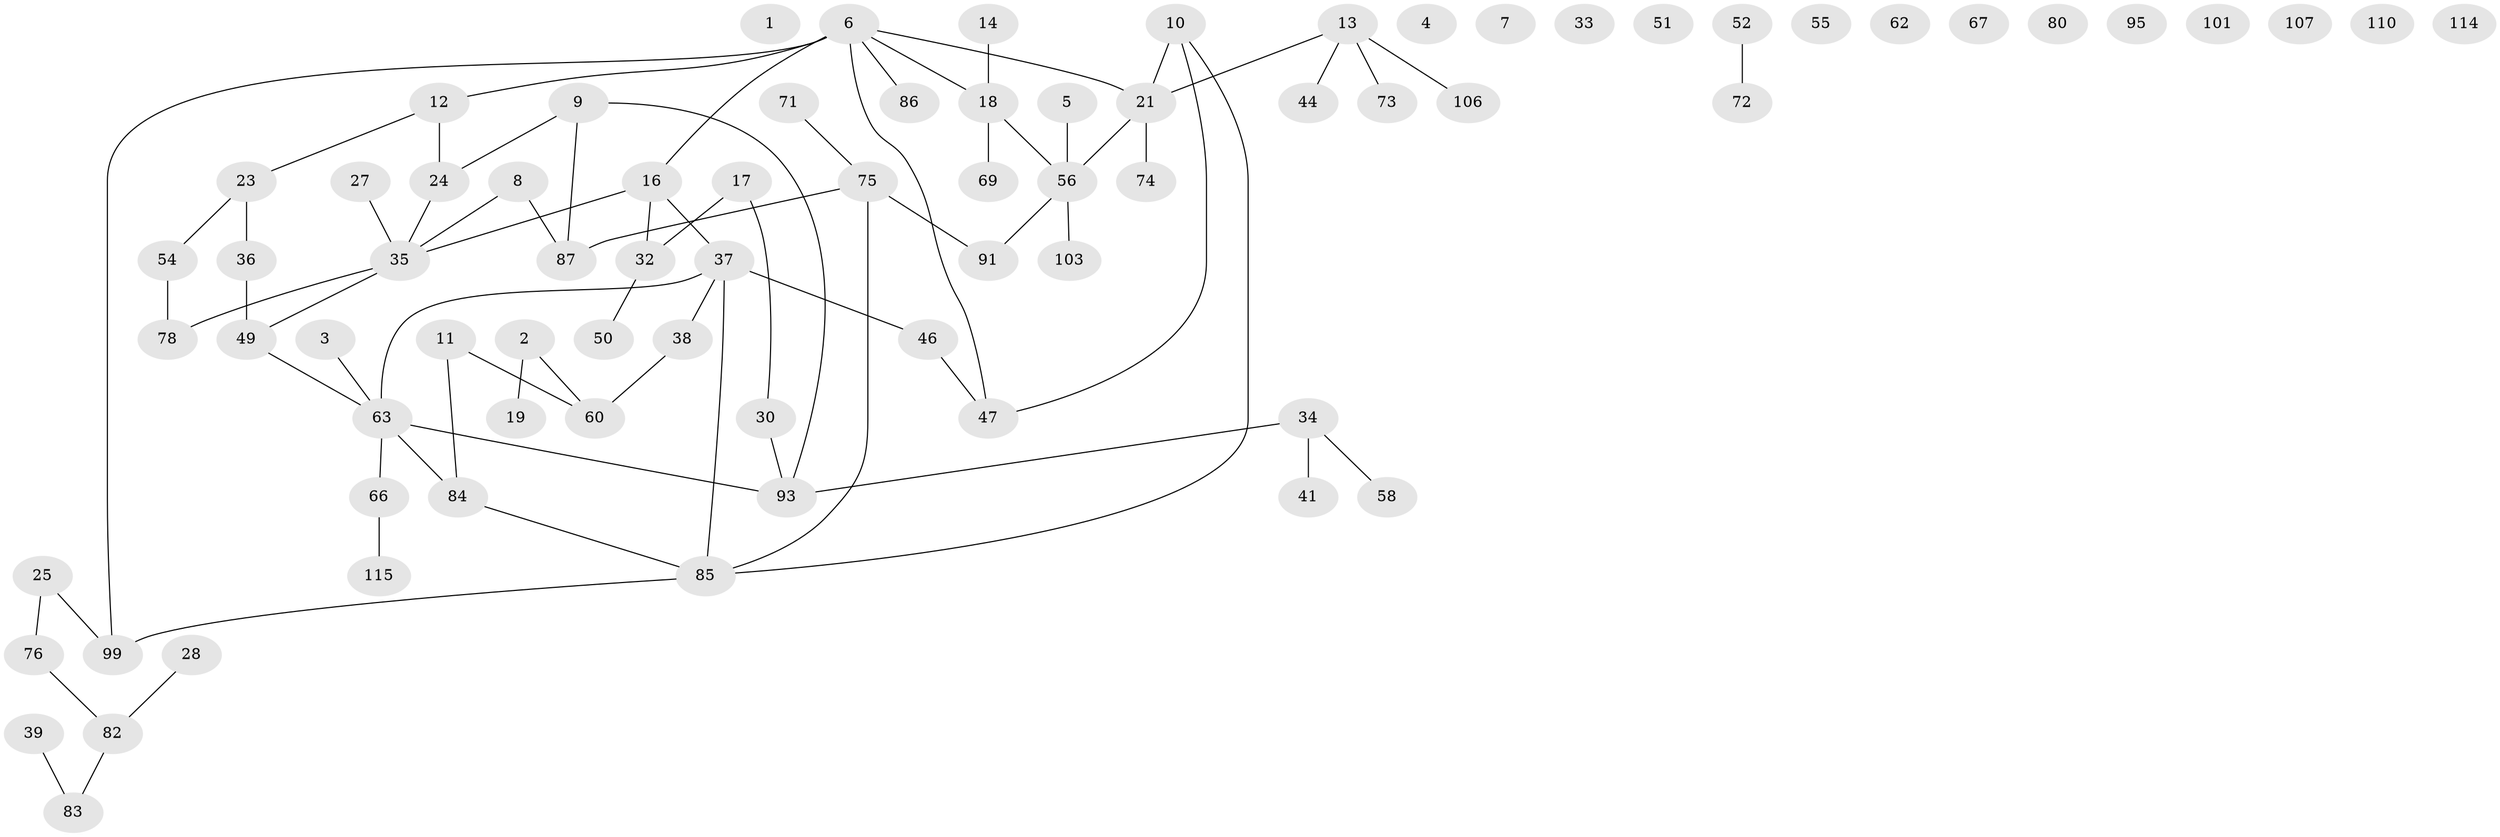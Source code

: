 // Generated by graph-tools (version 1.1) at 2025/23/03/03/25 07:23:25]
// undirected, 76 vertices, 76 edges
graph export_dot {
graph [start="1"]
  node [color=gray90,style=filled];
  1;
  2;
  3;
  4;
  5 [super="+111"];
  6 [super="+31"];
  7;
  8 [super="+15"];
  9 [super="+29"];
  10 [super="+104"];
  11;
  12 [super="+26"];
  13 [super="+61"];
  14;
  16 [super="+43"];
  17 [super="+42"];
  18 [super="+70"];
  19 [super="+20"];
  21 [super="+22"];
  23 [super="+112"];
  24 [super="+81"];
  25 [super="+96"];
  27;
  28 [super="+45"];
  30 [super="+79"];
  32 [super="+53"];
  33 [super="+40"];
  34 [super="+64"];
  35 [super="+48"];
  36 [super="+89"];
  37 [super="+68"];
  38;
  39;
  41;
  44;
  46 [super="+57"];
  47;
  49 [super="+100"];
  50;
  51;
  52;
  54 [super="+59"];
  55;
  56 [super="+98"];
  58;
  60 [super="+65"];
  62 [super="+102"];
  63 [super="+108"];
  66;
  67;
  69;
  71 [super="+88"];
  72;
  73;
  74;
  75 [super="+77"];
  76;
  78 [super="+92"];
  80;
  82 [super="+105"];
  83 [super="+109"];
  84 [super="+97"];
  85 [super="+90"];
  86;
  87 [super="+113"];
  91;
  93 [super="+94"];
  95;
  99;
  101;
  103;
  106;
  107;
  110;
  114;
  115;
  2 -- 19;
  2 -- 60;
  3 -- 63;
  5 -- 56;
  6 -- 12;
  6 -- 21;
  6 -- 16;
  6 -- 99;
  6 -- 86;
  6 -- 47;
  6 -- 18;
  8 -- 87;
  8 -- 35;
  9 -- 93;
  9 -- 87;
  9 -- 24;
  10 -- 85;
  10 -- 21 [weight=2];
  10 -- 47;
  11 -- 60;
  11 -- 84;
  12 -- 24;
  12 -- 23;
  13 -- 44;
  13 -- 106;
  13 -- 73;
  13 -- 21;
  14 -- 18;
  16 -- 32;
  16 -- 37;
  16 -- 35;
  17 -- 32;
  17 -- 30;
  18 -- 56;
  18 -- 69;
  21 -- 74;
  21 -- 56;
  23 -- 54;
  23 -- 36;
  24 -- 35;
  25 -- 76;
  25 -- 99;
  27 -- 35;
  28 -- 82;
  30 -- 93;
  32 -- 50;
  34 -- 41;
  34 -- 58;
  34 -- 93;
  35 -- 78;
  35 -- 49;
  36 -- 49;
  37 -- 38;
  37 -- 85;
  37 -- 46;
  37 -- 63;
  38 -- 60;
  39 -- 83;
  46 -- 47;
  49 -- 63;
  52 -- 72;
  54 -- 78;
  56 -- 91;
  56 -- 103;
  63 -- 93;
  63 -- 66;
  63 -- 84;
  66 -- 115;
  71 -- 75;
  75 -- 91;
  75 -- 85;
  75 -- 87;
  76 -- 82;
  82 -- 83;
  84 -- 85;
  85 -- 99;
}
